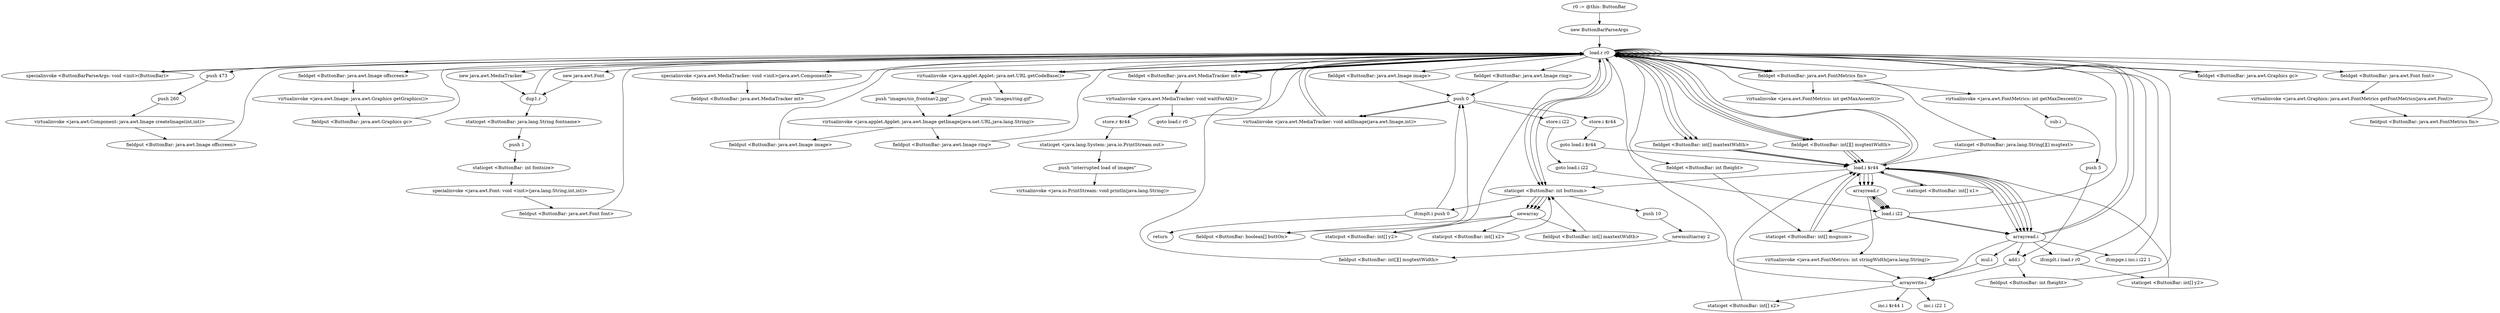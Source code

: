 digraph "" {
    "r0 := @this: ButtonBar"
    "new ButtonBarParseArgs"
    "r0 := @this: ButtonBar"->"new ButtonBarParseArgs";
    "load.r r0"
    "new ButtonBarParseArgs"->"load.r r0";
    "specialinvoke <ButtonBarParseArgs: void <init>(ButtonBar)>"
    "load.r r0"->"specialinvoke <ButtonBarParseArgs: void <init>(ButtonBar)>";
    "specialinvoke <ButtonBarParseArgs: void <init>(ButtonBar)>"->"load.r r0";
    "load.r r0"->"load.r r0";
    "push 473"
    "load.r r0"->"push 473";
    "push 260"
    "push 473"->"push 260";
    "virtualinvoke <java.awt.Component: java.awt.Image createImage(int,int)>"
    "push 260"->"virtualinvoke <java.awt.Component: java.awt.Image createImage(int,int)>";
    "fieldput <ButtonBar: java.awt.Image offscreen>"
    "virtualinvoke <java.awt.Component: java.awt.Image createImage(int,int)>"->"fieldput <ButtonBar: java.awt.Image offscreen>";
    "fieldput <ButtonBar: java.awt.Image offscreen>"->"load.r r0";
    "load.r r0"->"load.r r0";
    "fieldget <ButtonBar: java.awt.Image offscreen>"
    "load.r r0"->"fieldget <ButtonBar: java.awt.Image offscreen>";
    "virtualinvoke <java.awt.Image: java.awt.Graphics getGraphics()>"
    "fieldget <ButtonBar: java.awt.Image offscreen>"->"virtualinvoke <java.awt.Image: java.awt.Graphics getGraphics()>";
    "fieldput <ButtonBar: java.awt.Graphics gc>"
    "virtualinvoke <java.awt.Image: java.awt.Graphics getGraphics()>"->"fieldput <ButtonBar: java.awt.Graphics gc>";
    "fieldput <ButtonBar: java.awt.Graphics gc>"->"load.r r0";
    "new java.awt.MediaTracker"
    "load.r r0"->"new java.awt.MediaTracker";
    "dup1.r"
    "new java.awt.MediaTracker"->"dup1.r";
    "dup1.r"->"load.r r0";
    "specialinvoke <java.awt.MediaTracker: void <init>(java.awt.Component)>"
    "load.r r0"->"specialinvoke <java.awt.MediaTracker: void <init>(java.awt.Component)>";
    "fieldput <ButtonBar: java.awt.MediaTracker mt>"
    "specialinvoke <java.awt.MediaTracker: void <init>(java.awt.Component)>"->"fieldput <ButtonBar: java.awt.MediaTracker mt>";
    "fieldput <ButtonBar: java.awt.MediaTracker mt>"->"load.r r0";
    "load.r r0"->"load.r r0";
    "load.r r0"->"load.r r0";
    "virtualinvoke <java.applet.Applet: java.net.URL getCodeBase()>"
    "load.r r0"->"virtualinvoke <java.applet.Applet: java.net.URL getCodeBase()>";
    "push \"images/sis_frontnav2.jpg\""
    "virtualinvoke <java.applet.Applet: java.net.URL getCodeBase()>"->"push \"images/sis_frontnav2.jpg\"";
    "virtualinvoke <java.applet.Applet: java.awt.Image getImage(java.net.URL,java.lang.String)>"
    "push \"images/sis_frontnav2.jpg\""->"virtualinvoke <java.applet.Applet: java.awt.Image getImage(java.net.URL,java.lang.String)>";
    "fieldput <ButtonBar: java.awt.Image image>"
    "virtualinvoke <java.applet.Applet: java.awt.Image getImage(java.net.URL,java.lang.String)>"->"fieldput <ButtonBar: java.awt.Image image>";
    "fieldput <ButtonBar: java.awt.Image image>"->"load.r r0";
    "load.r r0"->"load.r r0";
    "load.r r0"->"load.r r0";
    "load.r r0"->"virtualinvoke <java.applet.Applet: java.net.URL getCodeBase()>";
    "push \"images/ring.gif\""
    "virtualinvoke <java.applet.Applet: java.net.URL getCodeBase()>"->"push \"images/ring.gif\"";
    "push \"images/ring.gif\""->"virtualinvoke <java.applet.Applet: java.awt.Image getImage(java.net.URL,java.lang.String)>";
    "fieldput <ButtonBar: java.awt.Image ring>"
    "virtualinvoke <java.applet.Applet: java.awt.Image getImage(java.net.URL,java.lang.String)>"->"fieldput <ButtonBar: java.awt.Image ring>";
    "fieldput <ButtonBar: java.awt.Image ring>"->"load.r r0";
    "fieldget <ButtonBar: java.awt.MediaTracker mt>"
    "load.r r0"->"fieldget <ButtonBar: java.awt.MediaTracker mt>";
    "fieldget <ButtonBar: java.awt.MediaTracker mt>"->"load.r r0";
    "fieldget <ButtonBar: java.awt.Image image>"
    "load.r r0"->"fieldget <ButtonBar: java.awt.Image image>";
    "push 0"
    "fieldget <ButtonBar: java.awt.Image image>"->"push 0";
    "virtualinvoke <java.awt.MediaTracker: void addImage(java.awt.Image,int)>"
    "push 0"->"virtualinvoke <java.awt.MediaTracker: void addImage(java.awt.Image,int)>";
    "virtualinvoke <java.awt.MediaTracker: void addImage(java.awt.Image,int)>"->"load.r r0";
    "load.r r0"->"fieldget <ButtonBar: java.awt.MediaTracker mt>";
    "fieldget <ButtonBar: java.awt.MediaTracker mt>"->"load.r r0";
    "fieldget <ButtonBar: java.awt.Image ring>"
    "load.r r0"->"fieldget <ButtonBar: java.awt.Image ring>";
    "fieldget <ButtonBar: java.awt.Image ring>"->"push 0";
    "push 0"->"virtualinvoke <java.awt.MediaTracker: void addImage(java.awt.Image,int)>";
    "virtualinvoke <java.awt.MediaTracker: void addImage(java.awt.Image,int)>"->"load.r r0";
    "load.r r0"->"fieldget <ButtonBar: java.awt.MediaTracker mt>";
    "virtualinvoke <java.awt.MediaTracker: void waitForAll()>"
    "fieldget <ButtonBar: java.awt.MediaTracker mt>"->"virtualinvoke <java.awt.MediaTracker: void waitForAll()>";
    "goto load.r r0"
    "virtualinvoke <java.awt.MediaTracker: void waitForAll()>"->"goto load.r r0";
    "goto load.r r0"->"load.r r0";
    "new java.awt.Font"
    "load.r r0"->"new java.awt.Font";
    "new java.awt.Font"->"dup1.r";
    "staticget <ButtonBar: java.lang.String fontname>"
    "dup1.r"->"staticget <ButtonBar: java.lang.String fontname>";
    "push 1"
    "staticget <ButtonBar: java.lang.String fontname>"->"push 1";
    "staticget <ButtonBar: int fontsize>"
    "push 1"->"staticget <ButtonBar: int fontsize>";
    "specialinvoke <java.awt.Font: void <init>(java.lang.String,int,int)>"
    "staticget <ButtonBar: int fontsize>"->"specialinvoke <java.awt.Font: void <init>(java.lang.String,int,int)>";
    "fieldput <ButtonBar: java.awt.Font font>"
    "specialinvoke <java.awt.Font: void <init>(java.lang.String,int,int)>"->"fieldput <ButtonBar: java.awt.Font font>";
    "fieldput <ButtonBar: java.awt.Font font>"->"load.r r0";
    "load.r r0"->"load.r r0";
    "fieldget <ButtonBar: java.awt.Graphics gc>"
    "load.r r0"->"fieldget <ButtonBar: java.awt.Graphics gc>";
    "fieldget <ButtonBar: java.awt.Graphics gc>"->"load.r r0";
    "fieldget <ButtonBar: java.awt.Font font>"
    "load.r r0"->"fieldget <ButtonBar: java.awt.Font font>";
    "virtualinvoke <java.awt.Graphics: java.awt.FontMetrics getFontMetrics(java.awt.Font)>"
    "fieldget <ButtonBar: java.awt.Font font>"->"virtualinvoke <java.awt.Graphics: java.awt.FontMetrics getFontMetrics(java.awt.Font)>";
    "fieldput <ButtonBar: java.awt.FontMetrics fm>"
    "virtualinvoke <java.awt.Graphics: java.awt.FontMetrics getFontMetrics(java.awt.Font)>"->"fieldput <ButtonBar: java.awt.FontMetrics fm>";
    "fieldput <ButtonBar: java.awt.FontMetrics fm>"->"load.r r0";
    "load.r r0"->"load.r r0";
    "fieldget <ButtonBar: java.awt.FontMetrics fm>"
    "load.r r0"->"fieldget <ButtonBar: java.awt.FontMetrics fm>";
    "virtualinvoke <java.awt.FontMetrics: int getMaxAscent()>"
    "fieldget <ButtonBar: java.awt.FontMetrics fm>"->"virtualinvoke <java.awt.FontMetrics: int getMaxAscent()>";
    "virtualinvoke <java.awt.FontMetrics: int getMaxAscent()>"->"load.r r0";
    "load.r r0"->"fieldget <ButtonBar: java.awt.FontMetrics fm>";
    "virtualinvoke <java.awt.FontMetrics: int getMaxDescent()>"
    "fieldget <ButtonBar: java.awt.FontMetrics fm>"->"virtualinvoke <java.awt.FontMetrics: int getMaxDescent()>";
    "sub.i"
    "virtualinvoke <java.awt.FontMetrics: int getMaxDescent()>"->"sub.i";
    "push 5"
    "sub.i"->"push 5";
    "add.i"
    "push 5"->"add.i";
    "fieldput <ButtonBar: int fheight>"
    "add.i"->"fieldput <ButtonBar: int fheight>";
    "fieldput <ButtonBar: int fheight>"->"load.r r0";
    "staticget <ButtonBar: int buttnum>"
    "load.r r0"->"staticget <ButtonBar: int buttnum>";
    "push 10"
    "staticget <ButtonBar: int buttnum>"->"push 10";
    "newmultiarray 2"
    "push 10"->"newmultiarray 2";
    "fieldput <ButtonBar: int[][] msgtextWidth>"
    "newmultiarray 2"->"fieldput <ButtonBar: int[][] msgtextWidth>";
    "fieldput <ButtonBar: int[][] msgtextWidth>"->"load.r r0";
    "load.r r0"->"staticget <ButtonBar: int buttnum>";
    "newarray"
    "staticget <ButtonBar: int buttnum>"->"newarray";
    "fieldput <ButtonBar: int[] maxtextWidth>"
    "newarray"->"fieldput <ButtonBar: int[] maxtextWidth>";
    "fieldput <ButtonBar: int[] maxtextWidth>"->"staticget <ButtonBar: int buttnum>";
    "staticget <ButtonBar: int buttnum>"->"newarray";
    "staticput <ButtonBar: int[] x2>"
    "newarray"->"staticput <ButtonBar: int[] x2>";
    "staticput <ButtonBar: int[] x2>"->"staticget <ButtonBar: int buttnum>";
    "staticget <ButtonBar: int buttnum>"->"newarray";
    "staticput <ButtonBar: int[] y2>"
    "newarray"->"staticput <ButtonBar: int[] y2>";
    "staticput <ButtonBar: int[] y2>"->"load.r r0";
    "load.r r0"->"staticget <ButtonBar: int buttnum>";
    "staticget <ButtonBar: int buttnum>"->"newarray";
    "fieldput <ButtonBar: boolean[] buttOn>"
    "newarray"->"fieldput <ButtonBar: boolean[] buttOn>";
    "fieldput <ButtonBar: boolean[] buttOn>"->"push 0";
    "store.i $r44"
    "push 0"->"store.i $r44";
    "goto load.i $r44"
    "store.i $r44"->"goto load.i $r44";
    "load.i $r44"
    "goto load.i $r44"->"load.i $r44";
    "load.i $r44"->"staticget <ButtonBar: int buttnum>";
    "ifcmplt.i push 0"
    "staticget <ButtonBar: int buttnum>"->"ifcmplt.i push 0";
    "return"
    "ifcmplt.i push 0"->"return";
    "ifcmplt.i push 0"->"push 0";
    "store.i i22"
    "push 0"->"store.i i22";
    "goto load.i i22"
    "store.i i22"->"goto load.i i22";
    "load.i i22"
    "goto load.i i22"->"load.i i22";
    "staticget <ButtonBar: int[] msgnum>"
    "load.i i22"->"staticget <ButtonBar: int[] msgnum>";
    "staticget <ButtonBar: int[] msgnum>"->"load.i $r44";
    "arrayread.i"
    "load.i $r44"->"arrayread.i";
    "ifcmplt.i load.r r0"
    "arrayread.i"->"ifcmplt.i load.r r0";
    "staticget <ButtonBar: int[] y2>"
    "ifcmplt.i load.r r0"->"staticget <ButtonBar: int[] y2>";
    "staticget <ButtonBar: int[] y2>"->"load.i $r44";
    "load.i $r44"->"load.r r0";
    "fieldget <ButtonBar: int fheight>"
    "load.r r0"->"fieldget <ButtonBar: int fheight>";
    "fieldget <ButtonBar: int fheight>"->"staticget <ButtonBar: int[] msgnum>";
    "staticget <ButtonBar: int[] msgnum>"->"load.i $r44";
    "load.i $r44"->"arrayread.i";
    "mul.i"
    "arrayread.i"->"mul.i";
    "arraywrite.i"
    "mul.i"->"arraywrite.i";
    "staticget <ButtonBar: int[] x2>"
    "arraywrite.i"->"staticget <ButtonBar: int[] x2>";
    "staticget <ButtonBar: int[] x2>"->"load.i $r44";
    "staticget <ButtonBar: int[] x1>"
    "load.i $r44"->"staticget <ButtonBar: int[] x1>";
    "staticget <ButtonBar: int[] x1>"->"load.i $r44";
    "load.i $r44"->"arrayread.i";
    "arrayread.i"->"load.r r0";
    "fieldget <ButtonBar: int[] maxtextWidth>"
    "load.r r0"->"fieldget <ButtonBar: int[] maxtextWidth>";
    "fieldget <ButtonBar: int[] maxtextWidth>"->"load.i $r44";
    "load.i $r44"->"arrayread.i";
    "arrayread.i"->"add.i";
    "add.i"->"arraywrite.i";
    "inc.i $r44 1"
    "arraywrite.i"->"inc.i $r44 1";
    "ifcmplt.i load.r r0"->"load.r r0";
    "fieldget <ButtonBar: int[][] msgtextWidth>"
    "load.r r0"->"fieldget <ButtonBar: int[][] msgtextWidth>";
    "fieldget <ButtonBar: int[][] msgtextWidth>"->"load.i $r44";
    "arrayread.r"
    "load.i $r44"->"arrayread.r";
    "arrayread.r"->"load.i i22";
    "load.i i22"->"load.r r0";
    "load.r r0"->"fieldget <ButtonBar: java.awt.FontMetrics fm>";
    "staticget <ButtonBar: java.lang.String[][] msgtext>"
    "fieldget <ButtonBar: java.awt.FontMetrics fm>"->"staticget <ButtonBar: java.lang.String[][] msgtext>";
    "staticget <ButtonBar: java.lang.String[][] msgtext>"->"load.i $r44";
    "load.i $r44"->"arrayread.r";
    "arrayread.r"->"load.i i22";
    "load.i i22"->"arrayread.r";
    "virtualinvoke <java.awt.FontMetrics: int stringWidth(java.lang.String)>"
    "arrayread.r"->"virtualinvoke <java.awt.FontMetrics: int stringWidth(java.lang.String)>";
    "virtualinvoke <java.awt.FontMetrics: int stringWidth(java.lang.String)>"->"arraywrite.i";
    "arraywrite.i"->"load.r r0";
    "load.r r0"->"fieldget <ButtonBar: int[] maxtextWidth>";
    "fieldget <ButtonBar: int[] maxtextWidth>"->"load.i $r44";
    "load.i $r44"->"arrayread.i";
    "arrayread.i"->"load.r r0";
    "load.r r0"->"fieldget <ButtonBar: int[][] msgtextWidth>";
    "fieldget <ButtonBar: int[][] msgtextWidth>"->"load.i $r44";
    "load.i $r44"->"arrayread.r";
    "arrayread.r"->"load.i i22";
    "load.i i22"->"arrayread.i";
    "ifcmpge.i inc.i i22 1"
    "arrayread.i"->"ifcmpge.i inc.i i22 1";
    "ifcmpge.i inc.i i22 1"->"load.r r0";
    "load.r r0"->"fieldget <ButtonBar: int[] maxtextWidth>";
    "fieldget <ButtonBar: int[] maxtextWidth>"->"load.i $r44";
    "load.i $r44"->"load.r r0";
    "load.r r0"->"fieldget <ButtonBar: int[][] msgtextWidth>";
    "fieldget <ButtonBar: int[][] msgtextWidth>"->"load.i $r44";
    "load.i $r44"->"arrayread.r";
    "arrayread.r"->"load.i i22";
    "load.i i22"->"arrayread.i";
    "arrayread.i"->"arraywrite.i";
    "inc.i i22 1"
    "arraywrite.i"->"inc.i i22 1";
    "store.r $r44"
    "virtualinvoke <java.awt.MediaTracker: void waitForAll()>"->"store.r $r44";
    "staticget <java.lang.System: java.io.PrintStream out>"
    "store.r $r44"->"staticget <java.lang.System: java.io.PrintStream out>";
    "push \"interrupted load of images\""
    "staticget <java.lang.System: java.io.PrintStream out>"->"push \"interrupted load of images\"";
    "virtualinvoke <java.io.PrintStream: void println(java.lang.String)>"
    "push \"interrupted load of images\""->"virtualinvoke <java.io.PrintStream: void println(java.lang.String)>";
}
